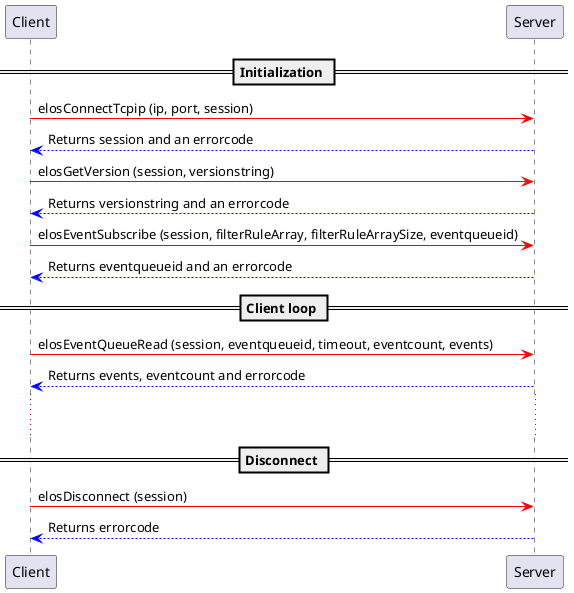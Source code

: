 @startuml

== Initialization ==
Client -[#red]> Server: elosConnectTcpip (ip, port, session)
Client <[#blue]-- Server: Returns session and an errorcode

Client -[#red]> Server: elosGetVersion (session, versionstring)
Client <[#blue]-- Server: Returns versionstring and an errorcode

Client -[#red]> Server: elosEventSubscribe (session, filterRuleArray, filterRuleArraySize, eventqueueid)
Client <[#blue]-- Server: Returns eventqueueid and an errorcode

== Client loop ==
Client -[#red]> Server: elosEventQueueRead (session, eventqueueid, timeout, eventcount, events)
Client <[#blue]-- Server: Returns events, eventcount and errorcode
... ...

== Disconnect ==
Client -[#red]> Server: elosDisconnect (session)
Client <[#blue]-- Server: Returns errorcode

@enduml


